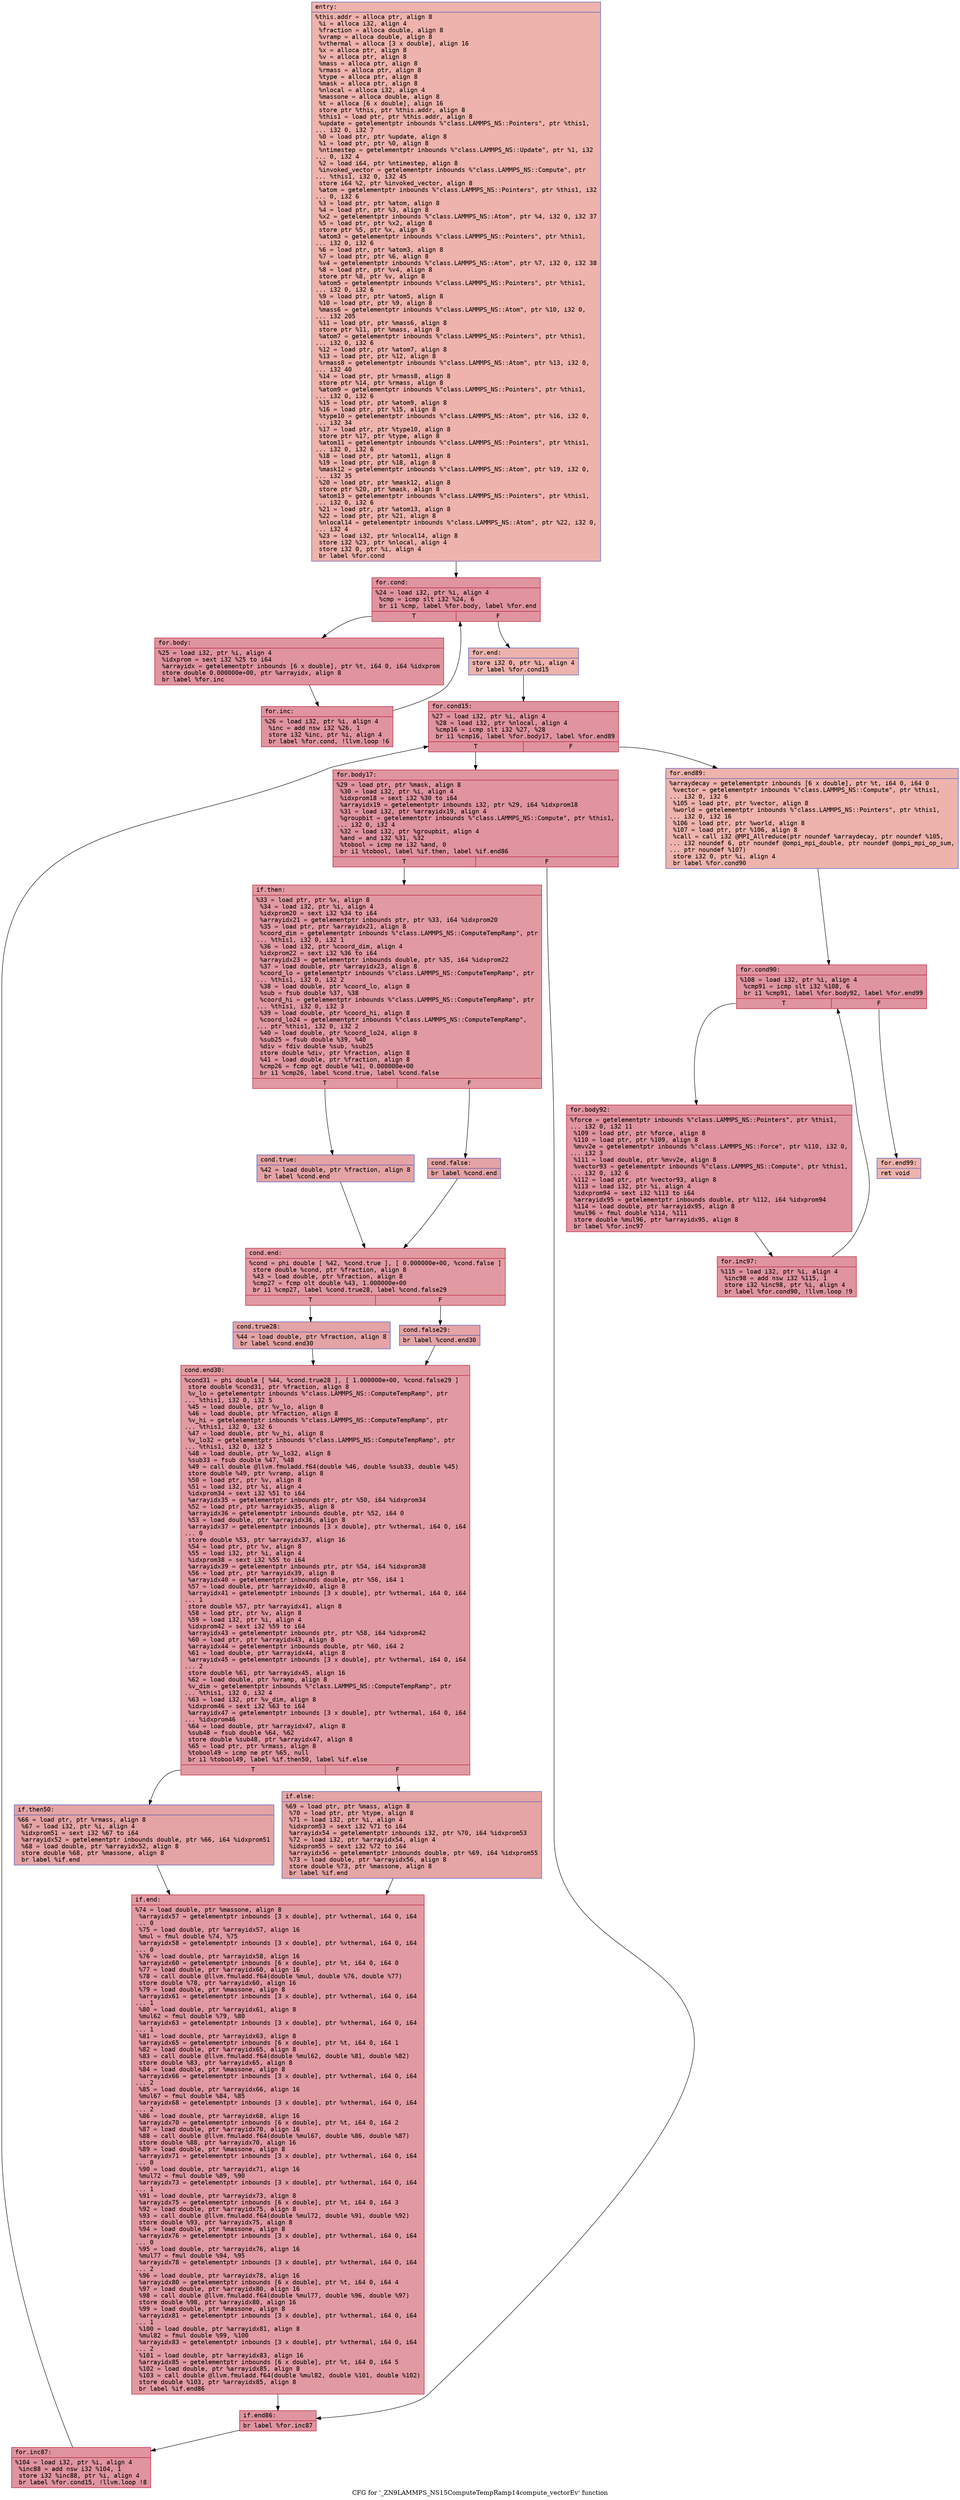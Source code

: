 digraph "CFG for '_ZN9LAMMPS_NS15ComputeTempRamp14compute_vectorEv' function" {
	label="CFG for '_ZN9LAMMPS_NS15ComputeTempRamp14compute_vectorEv' function";

	Node0x5563a41890c0 [shape=record,color="#3d50c3ff", style=filled, fillcolor="#d6524470" fontname="Courier",label="{entry:\l|  %this.addr = alloca ptr, align 8\l  %i = alloca i32, align 4\l  %fraction = alloca double, align 8\l  %vramp = alloca double, align 8\l  %vthermal = alloca [3 x double], align 16\l  %x = alloca ptr, align 8\l  %v = alloca ptr, align 8\l  %mass = alloca ptr, align 8\l  %rmass = alloca ptr, align 8\l  %type = alloca ptr, align 8\l  %mask = alloca ptr, align 8\l  %nlocal = alloca i32, align 4\l  %massone = alloca double, align 8\l  %t = alloca [6 x double], align 16\l  store ptr %this, ptr %this.addr, align 8\l  %this1 = load ptr, ptr %this.addr, align 8\l  %update = getelementptr inbounds %\"class.LAMMPS_NS::Pointers\", ptr %this1,\l... i32 0, i32 7\l  %0 = load ptr, ptr %update, align 8\l  %1 = load ptr, ptr %0, align 8\l  %ntimestep = getelementptr inbounds %\"class.LAMMPS_NS::Update\", ptr %1, i32\l... 0, i32 4\l  %2 = load i64, ptr %ntimestep, align 8\l  %invoked_vector = getelementptr inbounds %\"class.LAMMPS_NS::Compute\", ptr\l... %this1, i32 0, i32 45\l  store i64 %2, ptr %invoked_vector, align 8\l  %atom = getelementptr inbounds %\"class.LAMMPS_NS::Pointers\", ptr %this1, i32\l... 0, i32 6\l  %3 = load ptr, ptr %atom, align 8\l  %4 = load ptr, ptr %3, align 8\l  %x2 = getelementptr inbounds %\"class.LAMMPS_NS::Atom\", ptr %4, i32 0, i32 37\l  %5 = load ptr, ptr %x2, align 8\l  store ptr %5, ptr %x, align 8\l  %atom3 = getelementptr inbounds %\"class.LAMMPS_NS::Pointers\", ptr %this1,\l... i32 0, i32 6\l  %6 = load ptr, ptr %atom3, align 8\l  %7 = load ptr, ptr %6, align 8\l  %v4 = getelementptr inbounds %\"class.LAMMPS_NS::Atom\", ptr %7, i32 0, i32 38\l  %8 = load ptr, ptr %v4, align 8\l  store ptr %8, ptr %v, align 8\l  %atom5 = getelementptr inbounds %\"class.LAMMPS_NS::Pointers\", ptr %this1,\l... i32 0, i32 6\l  %9 = load ptr, ptr %atom5, align 8\l  %10 = load ptr, ptr %9, align 8\l  %mass6 = getelementptr inbounds %\"class.LAMMPS_NS::Atom\", ptr %10, i32 0,\l... i32 205\l  %11 = load ptr, ptr %mass6, align 8\l  store ptr %11, ptr %mass, align 8\l  %atom7 = getelementptr inbounds %\"class.LAMMPS_NS::Pointers\", ptr %this1,\l... i32 0, i32 6\l  %12 = load ptr, ptr %atom7, align 8\l  %13 = load ptr, ptr %12, align 8\l  %rmass8 = getelementptr inbounds %\"class.LAMMPS_NS::Atom\", ptr %13, i32 0,\l... i32 40\l  %14 = load ptr, ptr %rmass8, align 8\l  store ptr %14, ptr %rmass, align 8\l  %atom9 = getelementptr inbounds %\"class.LAMMPS_NS::Pointers\", ptr %this1,\l... i32 0, i32 6\l  %15 = load ptr, ptr %atom9, align 8\l  %16 = load ptr, ptr %15, align 8\l  %type10 = getelementptr inbounds %\"class.LAMMPS_NS::Atom\", ptr %16, i32 0,\l... i32 34\l  %17 = load ptr, ptr %type10, align 8\l  store ptr %17, ptr %type, align 8\l  %atom11 = getelementptr inbounds %\"class.LAMMPS_NS::Pointers\", ptr %this1,\l... i32 0, i32 6\l  %18 = load ptr, ptr %atom11, align 8\l  %19 = load ptr, ptr %18, align 8\l  %mask12 = getelementptr inbounds %\"class.LAMMPS_NS::Atom\", ptr %19, i32 0,\l... i32 35\l  %20 = load ptr, ptr %mask12, align 8\l  store ptr %20, ptr %mask, align 8\l  %atom13 = getelementptr inbounds %\"class.LAMMPS_NS::Pointers\", ptr %this1,\l... i32 0, i32 6\l  %21 = load ptr, ptr %atom13, align 8\l  %22 = load ptr, ptr %21, align 8\l  %nlocal14 = getelementptr inbounds %\"class.LAMMPS_NS::Atom\", ptr %22, i32 0,\l... i32 4\l  %23 = load i32, ptr %nlocal14, align 8\l  store i32 %23, ptr %nlocal, align 4\l  store i32 0, ptr %i, align 4\l  br label %for.cond\l}"];
	Node0x5563a41890c0 -> Node0x5563a418e190[tooltip="entry -> for.cond\nProbability 100.00%" ];
	Node0x5563a418e190 [shape=record,color="#b70d28ff", style=filled, fillcolor="#b70d2870" fontname="Courier",label="{for.cond:\l|  %24 = load i32, ptr %i, align 4\l  %cmp = icmp slt i32 %24, 6\l  br i1 %cmp, label %for.body, label %for.end\l|{<s0>T|<s1>F}}"];
	Node0x5563a418e190:s0 -> Node0x5563a418e3b0[tooltip="for.cond -> for.body\nProbability 96.88%" ];
	Node0x5563a418e190:s1 -> Node0x5563a418e430[tooltip="for.cond -> for.end\nProbability 3.12%" ];
	Node0x5563a418e3b0 [shape=record,color="#b70d28ff", style=filled, fillcolor="#b70d2870" fontname="Courier",label="{for.body:\l|  %25 = load i32, ptr %i, align 4\l  %idxprom = sext i32 %25 to i64\l  %arrayidx = getelementptr inbounds [6 x double], ptr %t, i64 0, i64 %idxprom\l  store double 0.000000e+00, ptr %arrayidx, align 8\l  br label %for.inc\l}"];
	Node0x5563a418e3b0 -> Node0x5563a418e7f0[tooltip="for.body -> for.inc\nProbability 100.00%" ];
	Node0x5563a418e7f0 [shape=record,color="#b70d28ff", style=filled, fillcolor="#b70d2870" fontname="Courier",label="{for.inc:\l|  %26 = load i32, ptr %i, align 4\l  %inc = add nsw i32 %26, 1\l  store i32 %inc, ptr %i, align 4\l  br label %for.cond, !llvm.loop !6\l}"];
	Node0x5563a418e7f0 -> Node0x5563a418e190[tooltip="for.inc -> for.cond\nProbability 100.00%" ];
	Node0x5563a418e430 [shape=record,color="#3d50c3ff", style=filled, fillcolor="#d6524470" fontname="Courier",label="{for.end:\l|  store i32 0, ptr %i, align 4\l  br label %for.cond15\l}"];
	Node0x5563a418e430 -> Node0x5563a418ec40[tooltip="for.end -> for.cond15\nProbability 100.00%" ];
	Node0x5563a418ec40 [shape=record,color="#b70d28ff", style=filled, fillcolor="#b70d2870" fontname="Courier",label="{for.cond15:\l|  %27 = load i32, ptr %i, align 4\l  %28 = load i32, ptr %nlocal, align 4\l  %cmp16 = icmp slt i32 %27, %28\l  br i1 %cmp16, label %for.body17, label %for.end89\l|{<s0>T|<s1>F}}"];
	Node0x5563a418ec40:s0 -> Node0x5563a418eee0[tooltip="for.cond15 -> for.body17\nProbability 96.88%" ];
	Node0x5563a418ec40:s1 -> Node0x5563a418ef60[tooltip="for.cond15 -> for.end89\nProbability 3.12%" ];
	Node0x5563a418eee0 [shape=record,color="#b70d28ff", style=filled, fillcolor="#b70d2870" fontname="Courier",label="{for.body17:\l|  %29 = load ptr, ptr %mask, align 8\l  %30 = load i32, ptr %i, align 4\l  %idxprom18 = sext i32 %30 to i64\l  %arrayidx19 = getelementptr inbounds i32, ptr %29, i64 %idxprom18\l  %31 = load i32, ptr %arrayidx19, align 4\l  %groupbit = getelementptr inbounds %\"class.LAMMPS_NS::Compute\", ptr %this1,\l... i32 0, i32 4\l  %32 = load i32, ptr %groupbit, align 4\l  %and = and i32 %31, %32\l  %tobool = icmp ne i32 %and, 0\l  br i1 %tobool, label %if.then, label %if.end86\l|{<s0>T|<s1>F}}"];
	Node0x5563a418eee0:s0 -> Node0x5563a418fc70[tooltip="for.body17 -> if.then\nProbability 62.50%" ];
	Node0x5563a418eee0:s1 -> Node0x5563a418fce0[tooltip="for.body17 -> if.end86\nProbability 37.50%" ];
	Node0x5563a418fc70 [shape=record,color="#b70d28ff", style=filled, fillcolor="#bb1b2c70" fontname="Courier",label="{if.then:\l|  %33 = load ptr, ptr %x, align 8\l  %34 = load i32, ptr %i, align 4\l  %idxprom20 = sext i32 %34 to i64\l  %arrayidx21 = getelementptr inbounds ptr, ptr %33, i64 %idxprom20\l  %35 = load ptr, ptr %arrayidx21, align 8\l  %coord_dim = getelementptr inbounds %\"class.LAMMPS_NS::ComputeTempRamp\", ptr\l... %this1, i32 0, i32 1\l  %36 = load i32, ptr %coord_dim, align 4\l  %idxprom22 = sext i32 %36 to i64\l  %arrayidx23 = getelementptr inbounds double, ptr %35, i64 %idxprom22\l  %37 = load double, ptr %arrayidx23, align 8\l  %coord_lo = getelementptr inbounds %\"class.LAMMPS_NS::ComputeTempRamp\", ptr\l... %this1, i32 0, i32 2\l  %38 = load double, ptr %coord_lo, align 8\l  %sub = fsub double %37, %38\l  %coord_hi = getelementptr inbounds %\"class.LAMMPS_NS::ComputeTempRamp\", ptr\l... %this1, i32 0, i32 3\l  %39 = load double, ptr %coord_hi, align 8\l  %coord_lo24 = getelementptr inbounds %\"class.LAMMPS_NS::ComputeTempRamp\",\l... ptr %this1, i32 0, i32 2\l  %40 = load double, ptr %coord_lo24, align 8\l  %sub25 = fsub double %39, %40\l  %div = fdiv double %sub, %sub25\l  store double %div, ptr %fraction, align 8\l  %41 = load double, ptr %fraction, align 8\l  %cmp26 = fcmp ogt double %41, 0.000000e+00\l  br i1 %cmp26, label %cond.true, label %cond.false\l|{<s0>T|<s1>F}}"];
	Node0x5563a418fc70:s0 -> Node0x5563a4190c90[tooltip="if.then -> cond.true\nProbability 50.00%" ];
	Node0x5563a418fc70:s1 -> Node0x5563a4190d10[tooltip="if.then -> cond.false\nProbability 50.00%" ];
	Node0x5563a4190c90 [shape=record,color="#3d50c3ff", style=filled, fillcolor="#c32e3170" fontname="Courier",label="{cond.true:\l|  %42 = load double, ptr %fraction, align 8\l  br label %cond.end\l}"];
	Node0x5563a4190c90 -> Node0x5563a4190ec0[tooltip="cond.true -> cond.end\nProbability 100.00%" ];
	Node0x5563a4190d10 [shape=record,color="#3d50c3ff", style=filled, fillcolor="#c32e3170" fontname="Courier",label="{cond.false:\l|  br label %cond.end\l}"];
	Node0x5563a4190d10 -> Node0x5563a4190ec0[tooltip="cond.false -> cond.end\nProbability 100.00%" ];
	Node0x5563a4190ec0 [shape=record,color="#b70d28ff", style=filled, fillcolor="#bb1b2c70" fontname="Courier",label="{cond.end:\l|  %cond = phi double [ %42, %cond.true ], [ 0.000000e+00, %cond.false ]\l  store double %cond, ptr %fraction, align 8\l  %43 = load double, ptr %fraction, align 8\l  %cmp27 = fcmp olt double %43, 1.000000e+00\l  br i1 %cmp27, label %cond.true28, label %cond.false29\l|{<s0>T|<s1>F}}"];
	Node0x5563a4190ec0:s0 -> Node0x5563a4191210[tooltip="cond.end -> cond.true28\nProbability 50.00%" ];
	Node0x5563a4190ec0:s1 -> Node0x5563a4191290[tooltip="cond.end -> cond.false29\nProbability 50.00%" ];
	Node0x5563a4191210 [shape=record,color="#3d50c3ff", style=filled, fillcolor="#c32e3170" fontname="Courier",label="{cond.true28:\l|  %44 = load double, ptr %fraction, align 8\l  br label %cond.end30\l}"];
	Node0x5563a4191210 -> Node0x5563a4191440[tooltip="cond.true28 -> cond.end30\nProbability 100.00%" ];
	Node0x5563a4191290 [shape=record,color="#3d50c3ff", style=filled, fillcolor="#c32e3170" fontname="Courier",label="{cond.false29:\l|  br label %cond.end30\l}"];
	Node0x5563a4191290 -> Node0x5563a4191440[tooltip="cond.false29 -> cond.end30\nProbability 100.00%" ];
	Node0x5563a4191440 [shape=record,color="#b70d28ff", style=filled, fillcolor="#bb1b2c70" fontname="Courier",label="{cond.end30:\l|  %cond31 = phi double [ %44, %cond.true28 ], [ 1.000000e+00, %cond.false29 ]\l  store double %cond31, ptr %fraction, align 8\l  %v_lo = getelementptr inbounds %\"class.LAMMPS_NS::ComputeTempRamp\", ptr\l... %this1, i32 0, i32 5\l  %45 = load double, ptr %v_lo, align 8\l  %46 = load double, ptr %fraction, align 8\l  %v_hi = getelementptr inbounds %\"class.LAMMPS_NS::ComputeTempRamp\", ptr\l... %this1, i32 0, i32 6\l  %47 = load double, ptr %v_hi, align 8\l  %v_lo32 = getelementptr inbounds %\"class.LAMMPS_NS::ComputeTempRamp\", ptr\l... %this1, i32 0, i32 5\l  %48 = load double, ptr %v_lo32, align 8\l  %sub33 = fsub double %47, %48\l  %49 = call double @llvm.fmuladd.f64(double %46, double %sub33, double %45)\l  store double %49, ptr %vramp, align 8\l  %50 = load ptr, ptr %v, align 8\l  %51 = load i32, ptr %i, align 4\l  %idxprom34 = sext i32 %51 to i64\l  %arrayidx35 = getelementptr inbounds ptr, ptr %50, i64 %idxprom34\l  %52 = load ptr, ptr %arrayidx35, align 8\l  %arrayidx36 = getelementptr inbounds double, ptr %52, i64 0\l  %53 = load double, ptr %arrayidx36, align 8\l  %arrayidx37 = getelementptr inbounds [3 x double], ptr %vthermal, i64 0, i64\l... 0\l  store double %53, ptr %arrayidx37, align 16\l  %54 = load ptr, ptr %v, align 8\l  %55 = load i32, ptr %i, align 4\l  %idxprom38 = sext i32 %55 to i64\l  %arrayidx39 = getelementptr inbounds ptr, ptr %54, i64 %idxprom38\l  %56 = load ptr, ptr %arrayidx39, align 8\l  %arrayidx40 = getelementptr inbounds double, ptr %56, i64 1\l  %57 = load double, ptr %arrayidx40, align 8\l  %arrayidx41 = getelementptr inbounds [3 x double], ptr %vthermal, i64 0, i64\l... 1\l  store double %57, ptr %arrayidx41, align 8\l  %58 = load ptr, ptr %v, align 8\l  %59 = load i32, ptr %i, align 4\l  %idxprom42 = sext i32 %59 to i64\l  %arrayidx43 = getelementptr inbounds ptr, ptr %58, i64 %idxprom42\l  %60 = load ptr, ptr %arrayidx43, align 8\l  %arrayidx44 = getelementptr inbounds double, ptr %60, i64 2\l  %61 = load double, ptr %arrayidx44, align 8\l  %arrayidx45 = getelementptr inbounds [3 x double], ptr %vthermal, i64 0, i64\l... 2\l  store double %61, ptr %arrayidx45, align 16\l  %62 = load double, ptr %vramp, align 8\l  %v_dim = getelementptr inbounds %\"class.LAMMPS_NS::ComputeTempRamp\", ptr\l... %this1, i32 0, i32 4\l  %63 = load i32, ptr %v_dim, align 8\l  %idxprom46 = sext i32 %63 to i64\l  %arrayidx47 = getelementptr inbounds [3 x double], ptr %vthermal, i64 0, i64\l... %idxprom46\l  %64 = load double, ptr %arrayidx47, align 8\l  %sub48 = fsub double %64, %62\l  store double %sub48, ptr %arrayidx47, align 8\l  %65 = load ptr, ptr %rmass, align 8\l  %tobool49 = icmp ne ptr %65, null\l  br i1 %tobool49, label %if.then50, label %if.else\l|{<s0>T|<s1>F}}"];
	Node0x5563a4191440:s0 -> Node0x5563a4193ca0[tooltip="cond.end30 -> if.then50\nProbability 62.50%" ];
	Node0x5563a4191440:s1 -> Node0x5563a4193d20[tooltip="cond.end30 -> if.else\nProbability 37.50%" ];
	Node0x5563a4193ca0 [shape=record,color="#3d50c3ff", style=filled, fillcolor="#c32e3170" fontname="Courier",label="{if.then50:\l|  %66 = load ptr, ptr %rmass, align 8\l  %67 = load i32, ptr %i, align 4\l  %idxprom51 = sext i32 %67 to i64\l  %arrayidx52 = getelementptr inbounds double, ptr %66, i64 %idxprom51\l  %68 = load double, ptr %arrayidx52, align 8\l  store double %68, ptr %massone, align 8\l  br label %if.end\l}"];
	Node0x5563a4193ca0 -> Node0x5563a418f910[tooltip="if.then50 -> if.end\nProbability 100.00%" ];
	Node0x5563a4193d20 [shape=record,color="#3d50c3ff", style=filled, fillcolor="#c5333470" fontname="Courier",label="{if.else:\l|  %69 = load ptr, ptr %mass, align 8\l  %70 = load ptr, ptr %type, align 8\l  %71 = load i32, ptr %i, align 4\l  %idxprom53 = sext i32 %71 to i64\l  %arrayidx54 = getelementptr inbounds i32, ptr %70, i64 %idxprom53\l  %72 = load i32, ptr %arrayidx54, align 4\l  %idxprom55 = sext i32 %72 to i64\l  %arrayidx56 = getelementptr inbounds double, ptr %69, i64 %idxprom55\l  %73 = load double, ptr %arrayidx56, align 8\l  store double %73, ptr %massone, align 8\l  br label %if.end\l}"];
	Node0x5563a4193d20 -> Node0x5563a418f910[tooltip="if.else -> if.end\nProbability 100.00%" ];
	Node0x5563a418f910 [shape=record,color="#b70d28ff", style=filled, fillcolor="#bb1b2c70" fontname="Courier",label="{if.end:\l|  %74 = load double, ptr %massone, align 8\l  %arrayidx57 = getelementptr inbounds [3 x double], ptr %vthermal, i64 0, i64\l... 0\l  %75 = load double, ptr %arrayidx57, align 16\l  %mul = fmul double %74, %75\l  %arrayidx58 = getelementptr inbounds [3 x double], ptr %vthermal, i64 0, i64\l... 0\l  %76 = load double, ptr %arrayidx58, align 16\l  %arrayidx60 = getelementptr inbounds [6 x double], ptr %t, i64 0, i64 0\l  %77 = load double, ptr %arrayidx60, align 16\l  %78 = call double @llvm.fmuladd.f64(double %mul, double %76, double %77)\l  store double %78, ptr %arrayidx60, align 16\l  %79 = load double, ptr %massone, align 8\l  %arrayidx61 = getelementptr inbounds [3 x double], ptr %vthermal, i64 0, i64\l... 1\l  %80 = load double, ptr %arrayidx61, align 8\l  %mul62 = fmul double %79, %80\l  %arrayidx63 = getelementptr inbounds [3 x double], ptr %vthermal, i64 0, i64\l... 1\l  %81 = load double, ptr %arrayidx63, align 8\l  %arrayidx65 = getelementptr inbounds [6 x double], ptr %t, i64 0, i64 1\l  %82 = load double, ptr %arrayidx65, align 8\l  %83 = call double @llvm.fmuladd.f64(double %mul62, double %81, double %82)\l  store double %83, ptr %arrayidx65, align 8\l  %84 = load double, ptr %massone, align 8\l  %arrayidx66 = getelementptr inbounds [3 x double], ptr %vthermal, i64 0, i64\l... 2\l  %85 = load double, ptr %arrayidx66, align 16\l  %mul67 = fmul double %84, %85\l  %arrayidx68 = getelementptr inbounds [3 x double], ptr %vthermal, i64 0, i64\l... 2\l  %86 = load double, ptr %arrayidx68, align 16\l  %arrayidx70 = getelementptr inbounds [6 x double], ptr %t, i64 0, i64 2\l  %87 = load double, ptr %arrayidx70, align 16\l  %88 = call double @llvm.fmuladd.f64(double %mul67, double %86, double %87)\l  store double %88, ptr %arrayidx70, align 16\l  %89 = load double, ptr %massone, align 8\l  %arrayidx71 = getelementptr inbounds [3 x double], ptr %vthermal, i64 0, i64\l... 0\l  %90 = load double, ptr %arrayidx71, align 16\l  %mul72 = fmul double %89, %90\l  %arrayidx73 = getelementptr inbounds [3 x double], ptr %vthermal, i64 0, i64\l... 1\l  %91 = load double, ptr %arrayidx73, align 8\l  %arrayidx75 = getelementptr inbounds [6 x double], ptr %t, i64 0, i64 3\l  %92 = load double, ptr %arrayidx75, align 8\l  %93 = call double @llvm.fmuladd.f64(double %mul72, double %91, double %92)\l  store double %93, ptr %arrayidx75, align 8\l  %94 = load double, ptr %massone, align 8\l  %arrayidx76 = getelementptr inbounds [3 x double], ptr %vthermal, i64 0, i64\l... 0\l  %95 = load double, ptr %arrayidx76, align 16\l  %mul77 = fmul double %94, %95\l  %arrayidx78 = getelementptr inbounds [3 x double], ptr %vthermal, i64 0, i64\l... 2\l  %96 = load double, ptr %arrayidx78, align 16\l  %arrayidx80 = getelementptr inbounds [6 x double], ptr %t, i64 0, i64 4\l  %97 = load double, ptr %arrayidx80, align 16\l  %98 = call double @llvm.fmuladd.f64(double %mul77, double %96, double %97)\l  store double %98, ptr %arrayidx80, align 16\l  %99 = load double, ptr %massone, align 8\l  %arrayidx81 = getelementptr inbounds [3 x double], ptr %vthermal, i64 0, i64\l... 1\l  %100 = load double, ptr %arrayidx81, align 8\l  %mul82 = fmul double %99, %100\l  %arrayidx83 = getelementptr inbounds [3 x double], ptr %vthermal, i64 0, i64\l... 2\l  %101 = load double, ptr %arrayidx83, align 16\l  %arrayidx85 = getelementptr inbounds [6 x double], ptr %t, i64 0, i64 5\l  %102 = load double, ptr %arrayidx85, align 8\l  %103 = call double @llvm.fmuladd.f64(double %mul82, double %101, double %102)\l  store double %103, ptr %arrayidx85, align 8\l  br label %if.end86\l}"];
	Node0x5563a418f910 -> Node0x5563a418fce0[tooltip="if.end -> if.end86\nProbability 100.00%" ];
	Node0x5563a418fce0 [shape=record,color="#b70d28ff", style=filled, fillcolor="#b70d2870" fontname="Courier",label="{if.end86:\l|  br label %for.inc87\l}"];
	Node0x5563a418fce0 -> Node0x5563a4198470[tooltip="if.end86 -> for.inc87\nProbability 100.00%" ];
	Node0x5563a4198470 [shape=record,color="#b70d28ff", style=filled, fillcolor="#b70d2870" fontname="Courier",label="{for.inc87:\l|  %104 = load i32, ptr %i, align 4\l  %inc88 = add nsw i32 %104, 1\l  store i32 %inc88, ptr %i, align 4\l  br label %for.cond15, !llvm.loop !8\l}"];
	Node0x5563a4198470 -> Node0x5563a418ec40[tooltip="for.inc87 -> for.cond15\nProbability 100.00%" ];
	Node0x5563a418ef60 [shape=record,color="#3d50c3ff", style=filled, fillcolor="#d6524470" fontname="Courier",label="{for.end89:\l|  %arraydecay = getelementptr inbounds [6 x double], ptr %t, i64 0, i64 0\l  %vector = getelementptr inbounds %\"class.LAMMPS_NS::Compute\", ptr %this1,\l... i32 0, i32 6\l  %105 = load ptr, ptr %vector, align 8\l  %world = getelementptr inbounds %\"class.LAMMPS_NS::Pointers\", ptr %this1,\l... i32 0, i32 16\l  %106 = load ptr, ptr %world, align 8\l  %107 = load ptr, ptr %106, align 8\l  %call = call i32 @MPI_Allreduce(ptr noundef %arraydecay, ptr noundef %105,\l... i32 noundef 6, ptr noundef @ompi_mpi_double, ptr noundef @ompi_mpi_op_sum,\l... ptr noundef %107)\l  store i32 0, ptr %i, align 4\l  br label %for.cond90\l}"];
	Node0x5563a418ef60 -> Node0x5563a4198f20[tooltip="for.end89 -> for.cond90\nProbability 100.00%" ];
	Node0x5563a4198f20 [shape=record,color="#b70d28ff", style=filled, fillcolor="#b70d2870" fontname="Courier",label="{for.cond90:\l|  %108 = load i32, ptr %i, align 4\l  %cmp91 = icmp slt i32 %108, 6\l  br i1 %cmp91, label %for.body92, label %for.end99\l|{<s0>T|<s1>F}}"];
	Node0x5563a4198f20:s0 -> Node0x5563a41990f0[tooltip="for.cond90 -> for.body92\nProbability 96.88%" ];
	Node0x5563a4198f20:s1 -> Node0x5563a4199170[tooltip="for.cond90 -> for.end99\nProbability 3.12%" ];
	Node0x5563a41990f0 [shape=record,color="#b70d28ff", style=filled, fillcolor="#b70d2870" fontname="Courier",label="{for.body92:\l|  %force = getelementptr inbounds %\"class.LAMMPS_NS::Pointers\", ptr %this1,\l... i32 0, i32 11\l  %109 = load ptr, ptr %force, align 8\l  %110 = load ptr, ptr %109, align 8\l  %mvv2e = getelementptr inbounds %\"class.LAMMPS_NS::Force\", ptr %110, i32 0,\l... i32 3\l  %111 = load double, ptr %mvv2e, align 8\l  %vector93 = getelementptr inbounds %\"class.LAMMPS_NS::Compute\", ptr %this1,\l... i32 0, i32 6\l  %112 = load ptr, ptr %vector93, align 8\l  %113 = load i32, ptr %i, align 4\l  %idxprom94 = sext i32 %113 to i64\l  %arrayidx95 = getelementptr inbounds double, ptr %112, i64 %idxprom94\l  %114 = load double, ptr %arrayidx95, align 8\l  %mul96 = fmul double %114, %111\l  store double %mul96, ptr %arrayidx95, align 8\l  br label %for.inc97\l}"];
	Node0x5563a41990f0 -> Node0x5563a4199b10[tooltip="for.body92 -> for.inc97\nProbability 100.00%" ];
	Node0x5563a4199b10 [shape=record,color="#b70d28ff", style=filled, fillcolor="#b70d2870" fontname="Courier",label="{for.inc97:\l|  %115 = load i32, ptr %i, align 4\l  %inc98 = add nsw i32 %115, 1\l  store i32 %inc98, ptr %i, align 4\l  br label %for.cond90, !llvm.loop !9\l}"];
	Node0x5563a4199b10 -> Node0x5563a4198f20[tooltip="for.inc97 -> for.cond90\nProbability 100.00%" ];
	Node0x5563a4199170 [shape=record,color="#3d50c3ff", style=filled, fillcolor="#d6524470" fontname="Courier",label="{for.end99:\l|  ret void\l}"];
}
